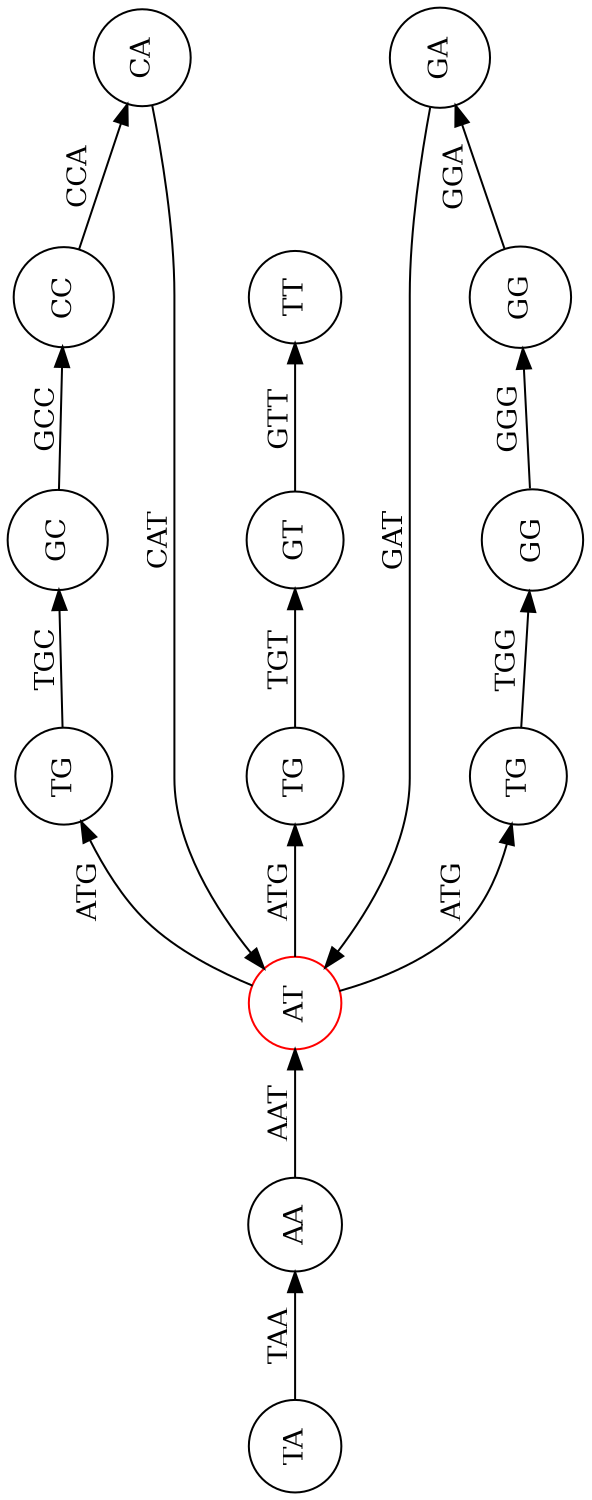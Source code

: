 digraph 4.12 {
 rankdir=LR;
 orientation=landscape;
 size = 10;

TA   [shape=circle, label="TA"];
AA   [shape=circle, label="AA"];
AT  [shape=circle, label="AT", color="red"];
TG1  [shape=circle, label="TG"];
GC   [shape=circle, label="GC"];
CC   [shape=circle, label="CC"];
CA   [shape=circle, label="CA"];
TG2  [shape=circle, label="TG"];
GG1  [shape=circle, label="GG"];
GG2  [shape=circle, label="GG"];
GA   [shape=circle, label="GA"];
TG3  [shape=circle, label="TG"];
GT   [shape=circle, label="GT"];
TT   [shape=circle, label="TT"];


 TA -> AA [label="TAA"];
 AA -> AT [label="AAT"];
 AT -> TG1 [label="ATG"];
 TG1 -> GC [label="TGC"];
 GC -> CC [label="GCC"];
 CC -> CA [label="CCA"];
 CA -> AT [label="CAT"];
 AT -> TG2 [label="ATG"];
 TG2 -> GG1 [label="TGG"];
 GG1 -> GG2 [label="GGG"];
 GG2 -> GA [label="GGA"];
 GA -> AT [label="GAT"];
 AT -> TG3 [label="ATG"];
 TG3 -> GT [label="TGT"];
 GT -> TT [label="GTT"];

 }

